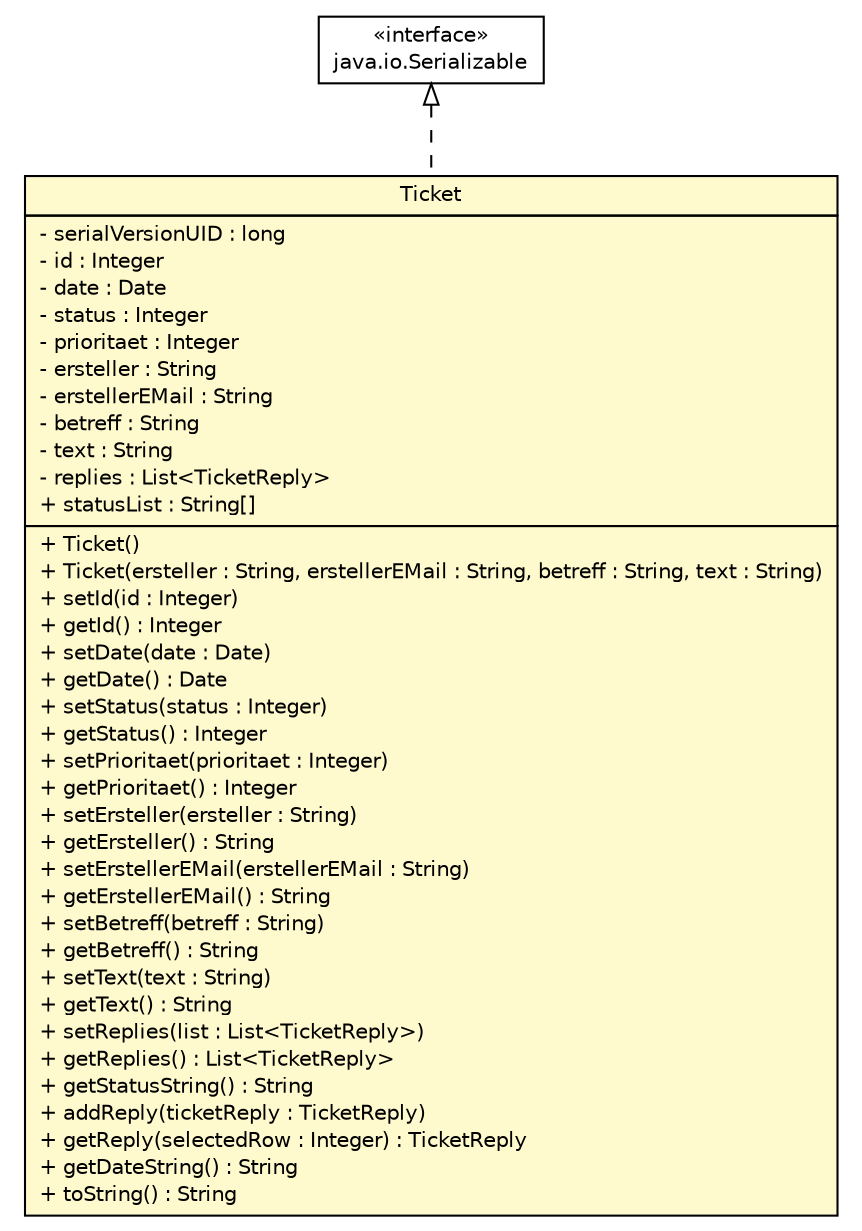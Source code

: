 #!/usr/local/bin/dot
#
# Class diagram 
# Generated by UMLGraph version 5.4 (http://www.umlgraph.org/)
#

digraph G {
	edge [fontname="Helvetica",fontsize=10,labelfontname="Helvetica",labelfontsize=10];
	node [fontname="Helvetica",fontsize=10,shape=plaintext];
	nodesep=0.25;
	ranksep=0.5;
	// de.articmodding.TroubleTicket.Ticket
	c28 [label=<<table title="de.articmodding.TroubleTicket.Ticket" border="0" cellborder="1" cellspacing="0" cellpadding="2" port="p" bgcolor="lemonChiffon" href="./Ticket.html">
		<tr><td><table border="0" cellspacing="0" cellpadding="1">
<tr><td align="center" balign="center"> Ticket </td></tr>
		</table></td></tr>
		<tr><td><table border="0" cellspacing="0" cellpadding="1">
<tr><td align="left" balign="left"> - serialVersionUID : long </td></tr>
<tr><td align="left" balign="left"> - id : Integer </td></tr>
<tr><td align="left" balign="left"> - date : Date </td></tr>
<tr><td align="left" balign="left"> - status : Integer </td></tr>
<tr><td align="left" balign="left"> - prioritaet : Integer </td></tr>
<tr><td align="left" balign="left"> - ersteller : String </td></tr>
<tr><td align="left" balign="left"> - erstellerEMail : String </td></tr>
<tr><td align="left" balign="left"> - betreff : String </td></tr>
<tr><td align="left" balign="left"> - text : String </td></tr>
<tr><td align="left" balign="left"> - replies : List&lt;TicketReply&gt; </td></tr>
<tr><td align="left" balign="left"> + statusList : String[] </td></tr>
		</table></td></tr>
		<tr><td><table border="0" cellspacing="0" cellpadding="1">
<tr><td align="left" balign="left"> + Ticket() </td></tr>
<tr><td align="left" balign="left"> + Ticket(ersteller : String, erstellerEMail : String, betreff : String, text : String) </td></tr>
<tr><td align="left" balign="left"> + setId(id : Integer) </td></tr>
<tr><td align="left" balign="left"> + getId() : Integer </td></tr>
<tr><td align="left" balign="left"> + setDate(date : Date) </td></tr>
<tr><td align="left" balign="left"> + getDate() : Date </td></tr>
<tr><td align="left" balign="left"> + setStatus(status : Integer) </td></tr>
<tr><td align="left" balign="left"> + getStatus() : Integer </td></tr>
<tr><td align="left" balign="left"> + setPrioritaet(prioritaet : Integer) </td></tr>
<tr><td align="left" balign="left"> + getPrioritaet() : Integer </td></tr>
<tr><td align="left" balign="left"> + setErsteller(ersteller : String) </td></tr>
<tr><td align="left" balign="left"> + getErsteller() : String </td></tr>
<tr><td align="left" balign="left"> + setErstellerEMail(erstellerEMail : String) </td></tr>
<tr><td align="left" balign="left"> + getErstellerEMail() : String </td></tr>
<tr><td align="left" balign="left"> + setBetreff(betreff : String) </td></tr>
<tr><td align="left" balign="left"> + getBetreff() : String </td></tr>
<tr><td align="left" balign="left"> + setText(text : String) </td></tr>
<tr><td align="left" balign="left"> + getText() : String </td></tr>
<tr><td align="left" balign="left"> + setReplies(list : List&lt;TicketReply&gt;) </td></tr>
<tr><td align="left" balign="left"> + getReplies() : List&lt;TicketReply&gt; </td></tr>
<tr><td align="left" balign="left"> + getStatusString() : String </td></tr>
<tr><td align="left" balign="left"> + addReply(ticketReply : TicketReply) </td></tr>
<tr><td align="left" balign="left"> + getReply(selectedRow : Integer) : TicketReply </td></tr>
<tr><td align="left" balign="left"> + getDateString() : String </td></tr>
<tr><td align="left" balign="left"> + toString() : String </td></tr>
		</table></td></tr>
		</table>>, URL="./Ticket.html", fontname="Helvetica", fontcolor="black", fontsize=10.0];
	//de.articmodding.TroubleTicket.Ticket implements java.io.Serializable
	c33:p -> c28:p [dir=back,arrowtail=empty,style=dashed];
	// java.io.Serializable
	c33 [label=<<table title="java.io.Serializable" border="0" cellborder="1" cellspacing="0" cellpadding="2" port="p" href="http://java.sun.com/j2se/1.4.2/docs/api/java/io/Serializable.html">
		<tr><td><table border="0" cellspacing="0" cellpadding="1">
<tr><td align="center" balign="center"> &#171;interface&#187; </td></tr>
<tr><td align="center" balign="center"> java.io.Serializable </td></tr>
		</table></td></tr>
		</table>>, URL="http://java.sun.com/j2se/1.4.2/docs/api/java/io/Serializable.html", fontname="Helvetica", fontcolor="black", fontsize=10.0];
}

